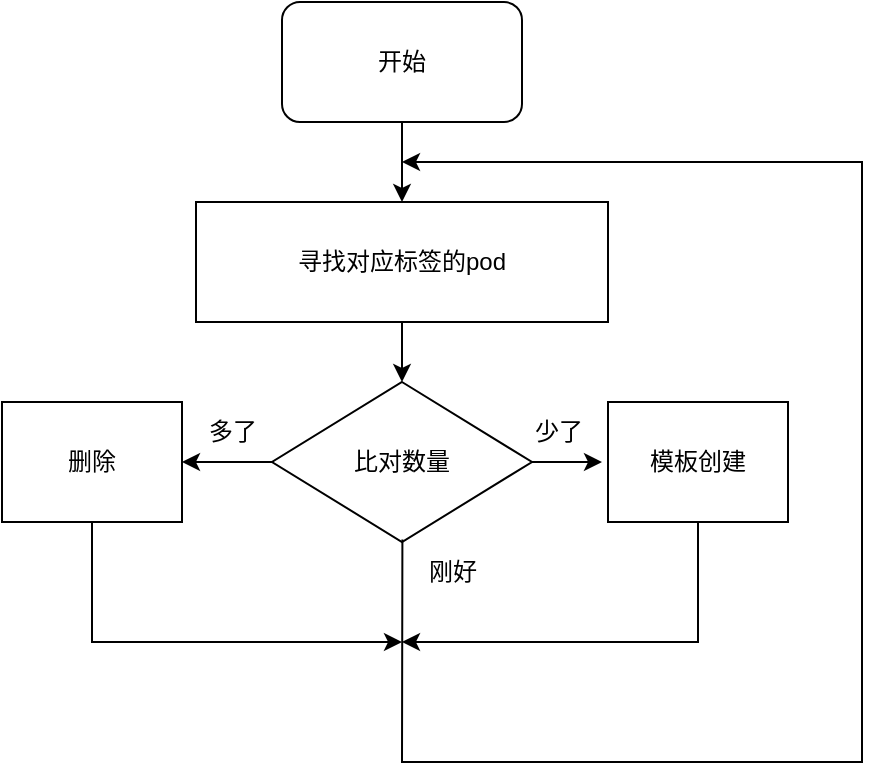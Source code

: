 <mxfile version="24.3.1" type="github">
  <diagram name="第 1 页" id="YFuhTDJOTaZfT-7jpeOV">
    <mxGraphModel dx="956" dy="577" grid="1" gridSize="10" guides="1" tooltips="1" connect="1" arrows="1" fold="1" page="1" pageScale="1" pageWidth="827" pageHeight="1169" math="0" shadow="0">
      <root>
        <mxCell id="0" />
        <mxCell id="1" parent="0" />
        <mxCell id="UFhu3RE3HzpwuVOMSdMs-5" style="edgeStyle=orthogonalEdgeStyle;rounded=0;orthogonalLoop=1;jettySize=auto;html=1;entryX=0.5;entryY=0;entryDx=0;entryDy=0;" edge="1" parent="1" source="UFhu3RE3HzpwuVOMSdMs-1" target="UFhu3RE3HzpwuVOMSdMs-3">
          <mxGeometry relative="1" as="geometry" />
        </mxCell>
        <mxCell id="UFhu3RE3HzpwuVOMSdMs-1" value="开始" style="rounded=1;whiteSpace=wrap;html=1;" vertex="1" parent="1">
          <mxGeometry x="320" y="30" width="120" height="60" as="geometry" />
        </mxCell>
        <mxCell id="UFhu3RE3HzpwuVOMSdMs-6" style="edgeStyle=orthogonalEdgeStyle;rounded=0;orthogonalLoop=1;jettySize=auto;html=1;entryX=0.5;entryY=0;entryDx=0;entryDy=0;" edge="1" parent="1" source="UFhu3RE3HzpwuVOMSdMs-3" target="UFhu3RE3HzpwuVOMSdMs-4">
          <mxGeometry relative="1" as="geometry" />
        </mxCell>
        <mxCell id="UFhu3RE3HzpwuVOMSdMs-3" value="寻找对应标签的pod" style="rounded=0;whiteSpace=wrap;html=1;" vertex="1" parent="1">
          <mxGeometry x="277" y="130" width="206" height="60" as="geometry" />
        </mxCell>
        <mxCell id="UFhu3RE3HzpwuVOMSdMs-9" style="edgeStyle=orthogonalEdgeStyle;rounded=0;orthogonalLoop=1;jettySize=auto;html=1;entryX=1;entryY=0.5;entryDx=0;entryDy=0;" edge="1" parent="1" source="UFhu3RE3HzpwuVOMSdMs-4" target="UFhu3RE3HzpwuVOMSdMs-7">
          <mxGeometry relative="1" as="geometry" />
        </mxCell>
        <mxCell id="UFhu3RE3HzpwuVOMSdMs-10" style="edgeStyle=orthogonalEdgeStyle;rounded=0;orthogonalLoop=1;jettySize=auto;html=1;" edge="1" parent="1" source="UFhu3RE3HzpwuVOMSdMs-4">
          <mxGeometry relative="1" as="geometry">
            <mxPoint x="480" y="260" as="targetPoint" />
          </mxGeometry>
        </mxCell>
        <mxCell id="UFhu3RE3HzpwuVOMSdMs-4" value="比对数量" style="rhombus;whiteSpace=wrap;html=1;" vertex="1" parent="1">
          <mxGeometry x="315" y="220" width="130" height="80" as="geometry" />
        </mxCell>
        <mxCell id="UFhu3RE3HzpwuVOMSdMs-7" value="删除" style="rounded=0;whiteSpace=wrap;html=1;" vertex="1" parent="1">
          <mxGeometry x="180" y="230" width="90" height="60" as="geometry" />
        </mxCell>
        <mxCell id="UFhu3RE3HzpwuVOMSdMs-8" value="模板创建" style="rounded=0;whiteSpace=wrap;html=1;" vertex="1" parent="1">
          <mxGeometry x="483" y="230" width="90" height="60" as="geometry" />
        </mxCell>
        <mxCell id="UFhu3RE3HzpwuVOMSdMs-11" value="多了" style="text;html=1;align=center;verticalAlign=middle;resizable=0;points=[];autosize=1;strokeColor=none;fillColor=none;" vertex="1" parent="1">
          <mxGeometry x="270" y="230" width="50" height="30" as="geometry" />
        </mxCell>
        <mxCell id="UFhu3RE3HzpwuVOMSdMs-12" value="少了" style="text;html=1;align=center;verticalAlign=middle;resizable=0;points=[];autosize=1;strokeColor=none;fillColor=none;" vertex="1" parent="1">
          <mxGeometry x="433" y="230" width="50" height="30" as="geometry" />
        </mxCell>
        <mxCell id="UFhu3RE3HzpwuVOMSdMs-14" value="" style="endArrow=classic;html=1;rounded=0;exitX=0.5;exitY=1;exitDx=0;exitDy=0;" edge="1" parent="1" source="UFhu3RE3HzpwuVOMSdMs-7">
          <mxGeometry width="50" height="50" relative="1" as="geometry">
            <mxPoint x="220" y="410" as="sourcePoint" />
            <mxPoint x="380" y="350" as="targetPoint" />
            <Array as="points">
              <mxPoint x="225" y="350" />
            </Array>
          </mxGeometry>
        </mxCell>
        <mxCell id="UFhu3RE3HzpwuVOMSdMs-15" value="" style="endArrow=classic;html=1;rounded=0;exitX=0.5;exitY=1;exitDx=0;exitDy=0;" edge="1" parent="1" source="UFhu3RE3HzpwuVOMSdMs-8">
          <mxGeometry width="50" height="50" relative="1" as="geometry">
            <mxPoint x="420" y="460" as="sourcePoint" />
            <mxPoint x="380" y="350" as="targetPoint" />
            <Array as="points">
              <mxPoint x="528" y="350" />
            </Array>
          </mxGeometry>
        </mxCell>
        <mxCell id="UFhu3RE3HzpwuVOMSdMs-17" value="刚好" style="text;html=1;align=center;verticalAlign=middle;resizable=0;points=[];autosize=1;strokeColor=none;fillColor=none;" vertex="1" parent="1">
          <mxGeometry x="380" y="300" width="50" height="30" as="geometry" />
        </mxCell>
        <mxCell id="UFhu3RE3HzpwuVOMSdMs-18" value="" style="endArrow=classic;html=1;rounded=0;exitX=0.004;exitY=-0.04;exitDx=0;exitDy=0;exitPerimeter=0;" edge="1" parent="1" source="UFhu3RE3HzpwuVOMSdMs-17">
          <mxGeometry width="50" height="50" relative="1" as="geometry">
            <mxPoint x="340" y="420" as="sourcePoint" />
            <mxPoint x="380" y="110" as="targetPoint" />
            <Array as="points">
              <mxPoint x="380" y="410" />
              <mxPoint x="610" y="410" />
              <mxPoint x="610" y="110" />
            </Array>
          </mxGeometry>
        </mxCell>
      </root>
    </mxGraphModel>
  </diagram>
</mxfile>
